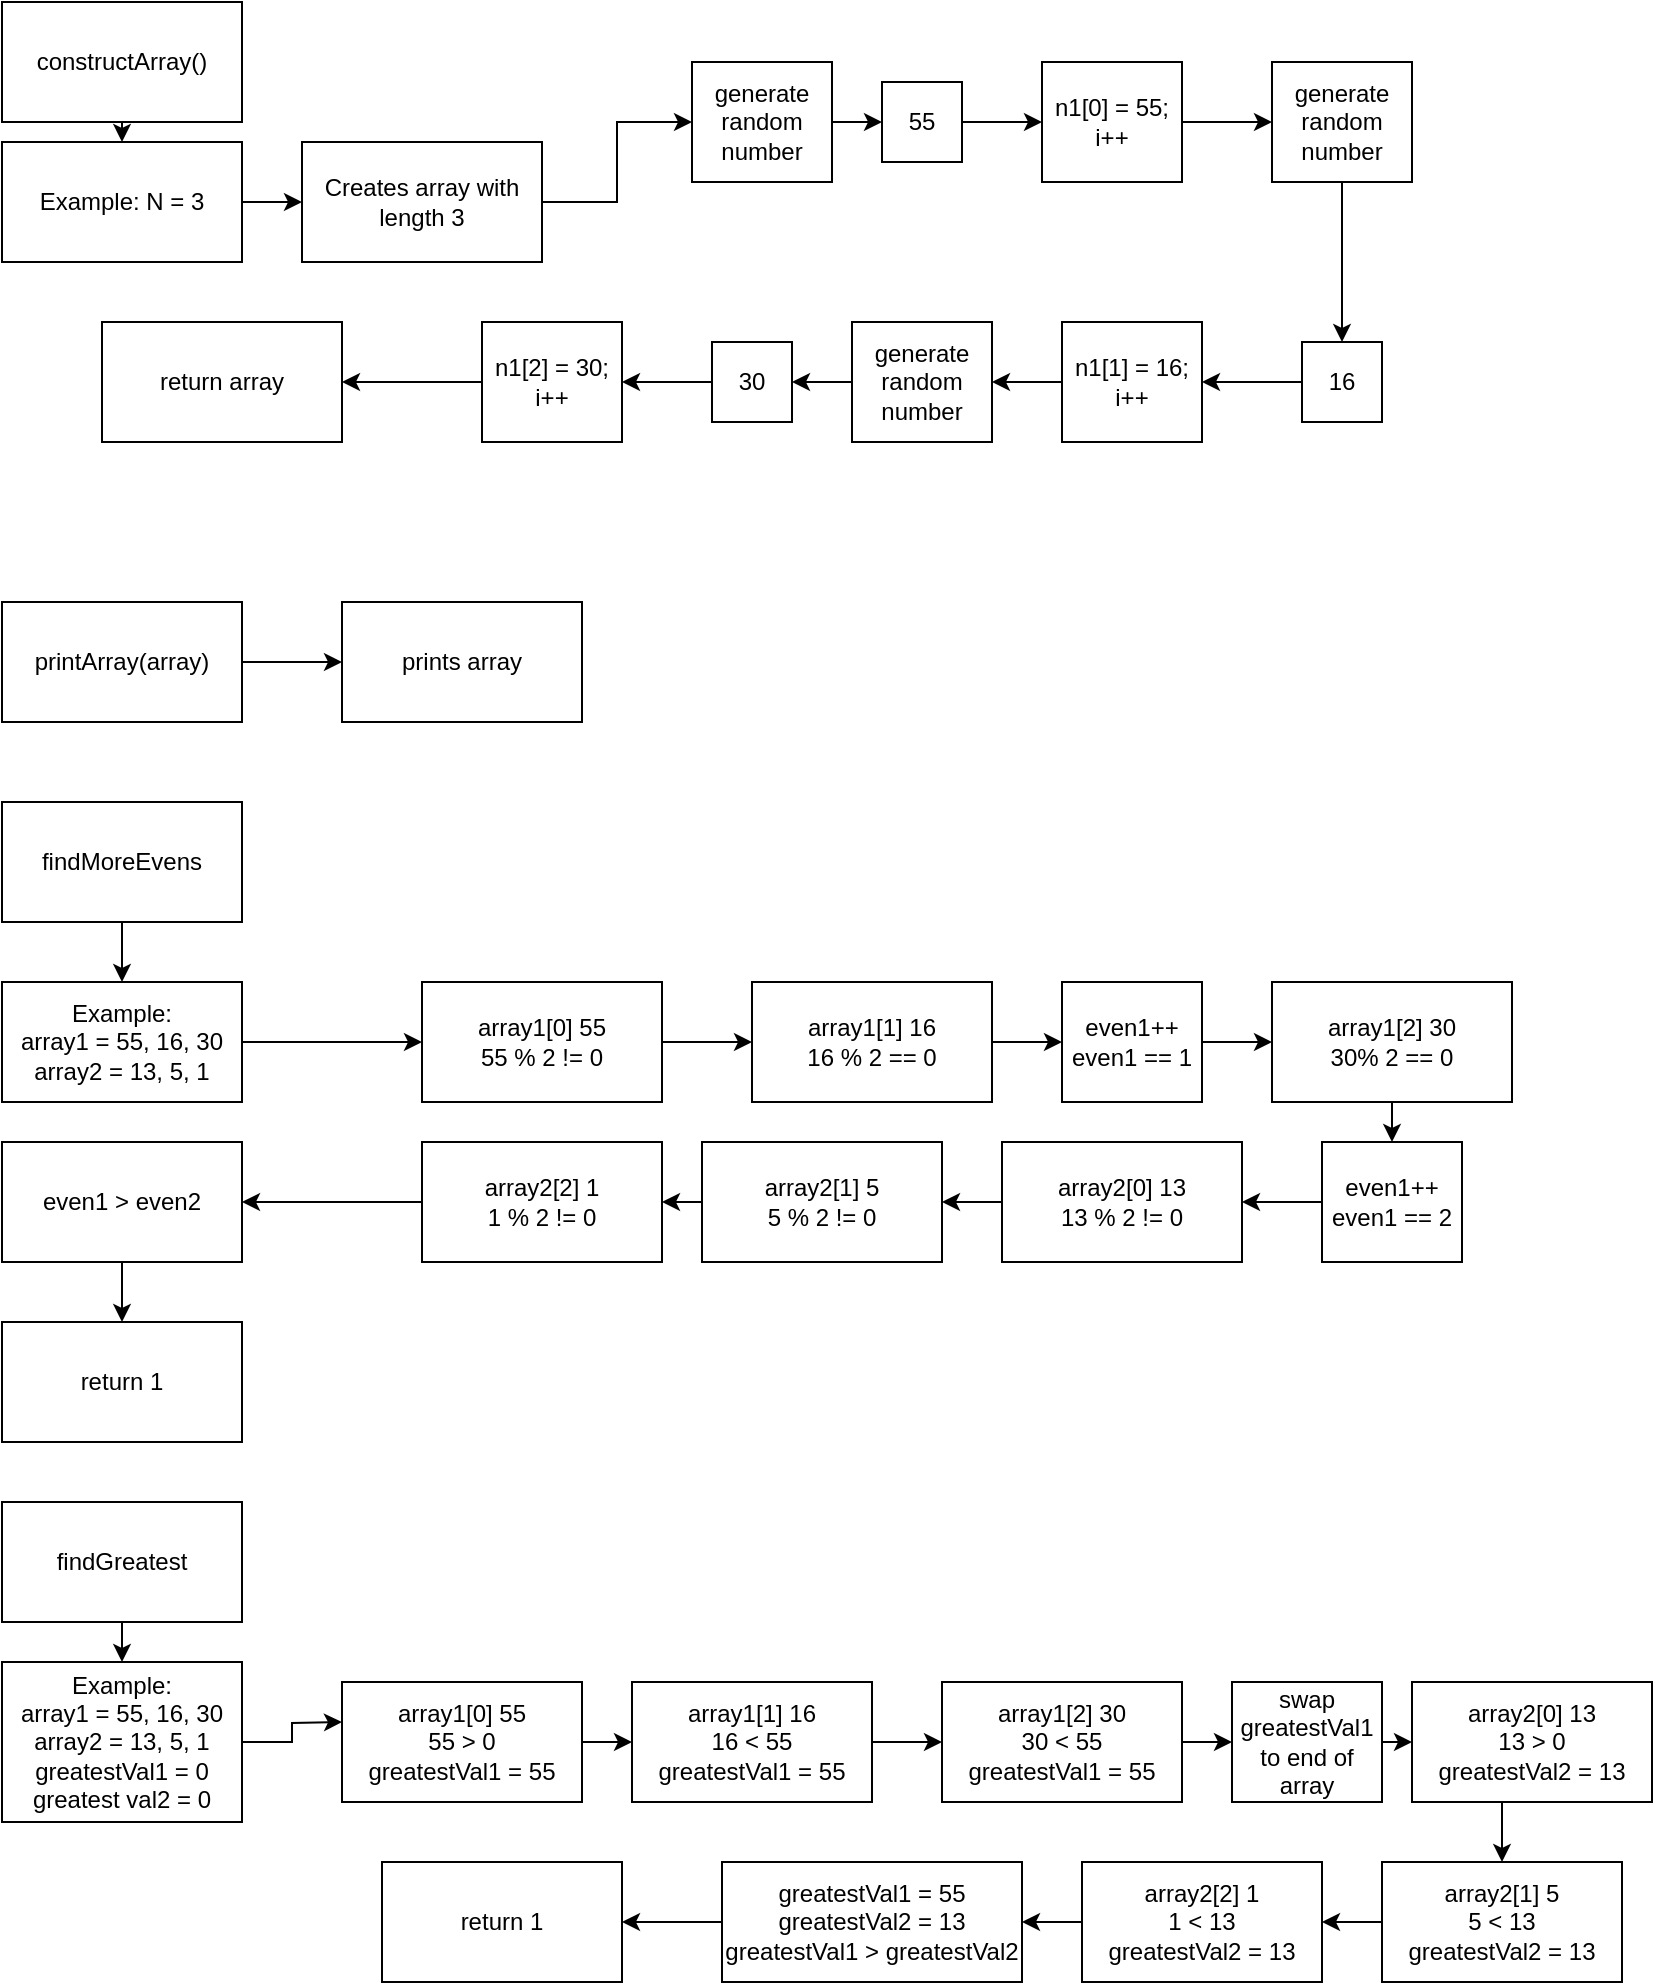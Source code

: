 <mxfile version="17.4.5" type="device"><diagram id="GE2GdLgupgrOokilUDbb" name="Page-1"><mxGraphModel dx="1422" dy="705" grid="1" gridSize="10" guides="1" tooltips="1" connect="1" arrows="1" fold="1" page="1" pageScale="1" pageWidth="850" pageHeight="1100" math="0" shadow="0"><root><mxCell id="0"/><mxCell id="1" parent="0"/><mxCell id="51tTusY-HZ_4njLrGeAd-35" style="edgeStyle=orthogonalEdgeStyle;rounded=0;orthogonalLoop=1;jettySize=auto;html=1;exitX=1;exitY=0.5;exitDx=0;exitDy=0;entryX=0;entryY=0.5;entryDx=0;entryDy=0;" edge="1" parent="1" source="51tTusY-HZ_4njLrGeAd-3" target="51tTusY-HZ_4njLrGeAd-34"><mxGeometry relative="1" as="geometry"/></mxCell><mxCell id="51tTusY-HZ_4njLrGeAd-3" value="Example: N = 3" style="rounded=0;whiteSpace=wrap;html=1;" vertex="1" parent="1"><mxGeometry x="10" y="80" width="120" height="60" as="geometry"/></mxCell><mxCell id="51tTusY-HZ_4njLrGeAd-23" style="edgeStyle=orthogonalEdgeStyle;rounded=0;orthogonalLoop=1;jettySize=auto;html=1;exitX=1;exitY=0.5;exitDx=0;exitDy=0;entryX=0;entryY=0.5;entryDx=0;entryDy=0;" edge="1" parent="1" source="51tTusY-HZ_4njLrGeAd-6" target="51tTusY-HZ_4njLrGeAd-20"><mxGeometry relative="1" as="geometry"/></mxCell><mxCell id="51tTusY-HZ_4njLrGeAd-6" value="55" style="rounded=0;whiteSpace=wrap;html=1;" vertex="1" parent="1"><mxGeometry x="450" y="50" width="40" height="40" as="geometry"/></mxCell><mxCell id="51tTusY-HZ_4njLrGeAd-33" style="edgeStyle=orthogonalEdgeStyle;rounded=0;orthogonalLoop=1;jettySize=auto;html=1;exitX=0;exitY=0.5;exitDx=0;exitDy=0;entryX=1;entryY=0.5;entryDx=0;entryDy=0;" edge="1" parent="1" source="51tTusY-HZ_4njLrGeAd-7" target="51tTusY-HZ_4njLrGeAd-32"><mxGeometry relative="1" as="geometry"/></mxCell><mxCell id="51tTusY-HZ_4njLrGeAd-7" value="30" style="rounded=0;whiteSpace=wrap;html=1;" vertex="1" parent="1"><mxGeometry x="365" y="180" width="40" height="40" as="geometry"/></mxCell><mxCell id="51tTusY-HZ_4njLrGeAd-28" style="edgeStyle=orthogonalEdgeStyle;rounded=0;orthogonalLoop=1;jettySize=auto;html=1;exitX=0;exitY=0.5;exitDx=0;exitDy=0;entryX=1;entryY=0.5;entryDx=0;entryDy=0;" edge="1" parent="1" source="51tTusY-HZ_4njLrGeAd-10" target="51tTusY-HZ_4njLrGeAd-27"><mxGeometry relative="1" as="geometry"/></mxCell><mxCell id="51tTusY-HZ_4njLrGeAd-10" value="16" style="rounded=0;whiteSpace=wrap;html=1;" vertex="1" parent="1"><mxGeometry x="660" y="180" width="40" height="40" as="geometry"/></mxCell><mxCell id="51tTusY-HZ_4njLrGeAd-22" style="edgeStyle=orthogonalEdgeStyle;rounded=0;orthogonalLoop=1;jettySize=auto;html=1;exitX=1;exitY=0.5;exitDx=0;exitDy=0;entryX=0;entryY=0.5;entryDx=0;entryDy=0;" edge="1" parent="1" source="51tTusY-HZ_4njLrGeAd-16" target="51tTusY-HZ_4njLrGeAd-6"><mxGeometry relative="1" as="geometry"/></mxCell><mxCell id="51tTusY-HZ_4njLrGeAd-16" value="generate random number" style="rounded=0;whiteSpace=wrap;html=1;" vertex="1" parent="1"><mxGeometry x="355" y="40" width="70" height="60" as="geometry"/></mxCell><mxCell id="51tTusY-HZ_4njLrGeAd-25" style="edgeStyle=orthogonalEdgeStyle;rounded=0;orthogonalLoop=1;jettySize=auto;html=1;exitX=1;exitY=0.5;exitDx=0;exitDy=0;entryX=0;entryY=0.5;entryDx=0;entryDy=0;" edge="1" parent="1" source="51tTusY-HZ_4njLrGeAd-20" target="51tTusY-HZ_4njLrGeAd-24"><mxGeometry relative="1" as="geometry"/></mxCell><mxCell id="51tTusY-HZ_4njLrGeAd-20" value="n1[0] = 55;&lt;br&gt;i++" style="rounded=0;whiteSpace=wrap;html=1;" vertex="1" parent="1"><mxGeometry x="530" y="40" width="70" height="60" as="geometry"/></mxCell><mxCell id="51tTusY-HZ_4njLrGeAd-26" style="edgeStyle=orthogonalEdgeStyle;rounded=0;orthogonalLoop=1;jettySize=auto;html=1;exitX=0.5;exitY=1;exitDx=0;exitDy=0;entryX=0.5;entryY=0;entryDx=0;entryDy=0;" edge="1" parent="1" source="51tTusY-HZ_4njLrGeAd-24" target="51tTusY-HZ_4njLrGeAd-10"><mxGeometry relative="1" as="geometry"/></mxCell><mxCell id="51tTusY-HZ_4njLrGeAd-24" value="generate random number" style="rounded=0;whiteSpace=wrap;html=1;" vertex="1" parent="1"><mxGeometry x="645" y="40" width="70" height="60" as="geometry"/></mxCell><mxCell id="51tTusY-HZ_4njLrGeAd-30" style="edgeStyle=orthogonalEdgeStyle;rounded=0;orthogonalLoop=1;jettySize=auto;html=1;exitX=0;exitY=0.5;exitDx=0;exitDy=0;entryX=1;entryY=0.5;entryDx=0;entryDy=0;" edge="1" parent="1" source="51tTusY-HZ_4njLrGeAd-27" target="51tTusY-HZ_4njLrGeAd-29"><mxGeometry relative="1" as="geometry"/></mxCell><mxCell id="51tTusY-HZ_4njLrGeAd-27" value="n1[1] = 16;&lt;br&gt;i++" style="rounded=0;whiteSpace=wrap;html=1;" vertex="1" parent="1"><mxGeometry x="540" y="170" width="70" height="60" as="geometry"/></mxCell><mxCell id="51tTusY-HZ_4njLrGeAd-31" style="edgeStyle=orthogonalEdgeStyle;rounded=0;orthogonalLoop=1;jettySize=auto;html=1;exitX=0;exitY=0.5;exitDx=0;exitDy=0;entryX=1;entryY=0.5;entryDx=0;entryDy=0;" edge="1" parent="1" source="51tTusY-HZ_4njLrGeAd-29" target="51tTusY-HZ_4njLrGeAd-7"><mxGeometry relative="1" as="geometry"/></mxCell><mxCell id="51tTusY-HZ_4njLrGeAd-29" value="generate random number" style="rounded=0;whiteSpace=wrap;html=1;" vertex="1" parent="1"><mxGeometry x="435" y="170" width="70" height="60" as="geometry"/></mxCell><mxCell id="51tTusY-HZ_4njLrGeAd-38" style="edgeStyle=orthogonalEdgeStyle;rounded=0;orthogonalLoop=1;jettySize=auto;html=1;exitX=0;exitY=0.5;exitDx=0;exitDy=0;entryX=1;entryY=0.5;entryDx=0;entryDy=0;" edge="1" parent="1" source="51tTusY-HZ_4njLrGeAd-32" target="51tTusY-HZ_4njLrGeAd-37"><mxGeometry relative="1" as="geometry"/></mxCell><mxCell id="51tTusY-HZ_4njLrGeAd-32" value="n1[2] = 30;&lt;br&gt;i++" style="rounded=0;whiteSpace=wrap;html=1;" vertex="1" parent="1"><mxGeometry x="250" y="170" width="70" height="60" as="geometry"/></mxCell><mxCell id="51tTusY-HZ_4njLrGeAd-36" style="edgeStyle=orthogonalEdgeStyle;rounded=0;orthogonalLoop=1;jettySize=auto;html=1;exitX=1;exitY=0.5;exitDx=0;exitDy=0;entryX=0;entryY=0.5;entryDx=0;entryDy=0;" edge="1" parent="1" source="51tTusY-HZ_4njLrGeAd-34" target="51tTusY-HZ_4njLrGeAd-16"><mxGeometry relative="1" as="geometry"/></mxCell><mxCell id="51tTusY-HZ_4njLrGeAd-34" value="Creates array with length 3" style="rounded=0;whiteSpace=wrap;html=1;" vertex="1" parent="1"><mxGeometry x="160" y="80" width="120" height="60" as="geometry"/></mxCell><mxCell id="51tTusY-HZ_4njLrGeAd-37" value="return array" style="rounded=0;whiteSpace=wrap;html=1;" vertex="1" parent="1"><mxGeometry x="60" y="170" width="120" height="60" as="geometry"/></mxCell><mxCell id="51tTusY-HZ_4njLrGeAd-43" style="edgeStyle=orthogonalEdgeStyle;rounded=0;orthogonalLoop=1;jettySize=auto;html=1;exitX=0.5;exitY=1;exitDx=0;exitDy=0;entryX=0.5;entryY=0;entryDx=0;entryDy=0;" edge="1" parent="1" source="51tTusY-HZ_4njLrGeAd-39" target="51tTusY-HZ_4njLrGeAd-3"><mxGeometry relative="1" as="geometry"/></mxCell><mxCell id="51tTusY-HZ_4njLrGeAd-39" value="constructArray()" style="rounded=0;whiteSpace=wrap;html=1;" vertex="1" parent="1"><mxGeometry x="10" y="10" width="120" height="60" as="geometry"/></mxCell><mxCell id="51tTusY-HZ_4njLrGeAd-42" style="edgeStyle=orthogonalEdgeStyle;rounded=0;orthogonalLoop=1;jettySize=auto;html=1;exitX=1;exitY=0.5;exitDx=0;exitDy=0;entryX=0;entryY=0.5;entryDx=0;entryDy=0;" edge="1" parent="1" source="51tTusY-HZ_4njLrGeAd-40" target="51tTusY-HZ_4njLrGeAd-41"><mxGeometry relative="1" as="geometry"/></mxCell><mxCell id="51tTusY-HZ_4njLrGeAd-40" value="printArray(array)" style="rounded=0;whiteSpace=wrap;html=1;" vertex="1" parent="1"><mxGeometry x="10" y="310" width="120" height="60" as="geometry"/></mxCell><mxCell id="51tTusY-HZ_4njLrGeAd-41" value="prints array" style="rounded=0;whiteSpace=wrap;html=1;" vertex="1" parent="1"><mxGeometry x="180" y="310" width="120" height="60" as="geometry"/></mxCell><mxCell id="51tTusY-HZ_4njLrGeAd-46" style="edgeStyle=orthogonalEdgeStyle;rounded=0;orthogonalLoop=1;jettySize=auto;html=1;exitX=0.5;exitY=1;exitDx=0;exitDy=0;entryX=0.5;entryY=0;entryDx=0;entryDy=0;" edge="1" parent="1" source="51tTusY-HZ_4njLrGeAd-44" target="51tTusY-HZ_4njLrGeAd-45"><mxGeometry relative="1" as="geometry"/></mxCell><mxCell id="51tTusY-HZ_4njLrGeAd-44" value="findMoreEvens" style="rounded=0;whiteSpace=wrap;html=1;" vertex="1" parent="1"><mxGeometry x="10" y="410" width="120" height="60" as="geometry"/></mxCell><mxCell id="51tTusY-HZ_4njLrGeAd-48" style="edgeStyle=orthogonalEdgeStyle;rounded=0;orthogonalLoop=1;jettySize=auto;html=1;exitX=1;exitY=0.5;exitDx=0;exitDy=0;entryX=0;entryY=0.5;entryDx=0;entryDy=0;" edge="1" parent="1" source="51tTusY-HZ_4njLrGeAd-45" target="51tTusY-HZ_4njLrGeAd-47"><mxGeometry relative="1" as="geometry"/></mxCell><mxCell id="51tTusY-HZ_4njLrGeAd-45" value="Example:&lt;br&gt;array1 = 55, 16, 30&lt;br&gt;array2 = 13, 5, 1" style="rounded=0;whiteSpace=wrap;html=1;" vertex="1" parent="1"><mxGeometry x="10" y="500" width="120" height="60" as="geometry"/></mxCell><mxCell id="51tTusY-HZ_4njLrGeAd-51" style="edgeStyle=orthogonalEdgeStyle;rounded=0;orthogonalLoop=1;jettySize=auto;html=1;exitX=1;exitY=0.5;exitDx=0;exitDy=0;entryX=0;entryY=0.5;entryDx=0;entryDy=0;" edge="1" parent="1" source="51tTusY-HZ_4njLrGeAd-47" target="51tTusY-HZ_4njLrGeAd-50"><mxGeometry relative="1" as="geometry"/></mxCell><mxCell id="51tTusY-HZ_4njLrGeAd-47" value="array1[0] 55&lt;br&gt;55 % 2 != 0" style="rounded=0;whiteSpace=wrap;html=1;" vertex="1" parent="1"><mxGeometry x="220" y="500" width="120" height="60" as="geometry"/></mxCell><mxCell id="51tTusY-HZ_4njLrGeAd-49" value="return 1" style="rounded=0;whiteSpace=wrap;html=1;" vertex="1" parent="1"><mxGeometry x="10" y="670" width="120" height="60" as="geometry"/></mxCell><mxCell id="51tTusY-HZ_4njLrGeAd-53" style="edgeStyle=orthogonalEdgeStyle;rounded=0;orthogonalLoop=1;jettySize=auto;html=1;exitX=1;exitY=0.5;exitDx=0;exitDy=0;entryX=0;entryY=0.5;entryDx=0;entryDy=0;" edge="1" parent="1" source="51tTusY-HZ_4njLrGeAd-50" target="51tTusY-HZ_4njLrGeAd-52"><mxGeometry relative="1" as="geometry"/></mxCell><mxCell id="51tTusY-HZ_4njLrGeAd-50" value="&lt;span&gt;array1[1] 16&lt;/span&gt;&lt;br&gt;&lt;span&gt;16 % 2 == 0&lt;br&gt;&lt;/span&gt;" style="rounded=0;whiteSpace=wrap;html=1;" vertex="1" parent="1"><mxGeometry x="385" y="500" width="120" height="60" as="geometry"/></mxCell><mxCell id="51tTusY-HZ_4njLrGeAd-55" style="edgeStyle=orthogonalEdgeStyle;rounded=0;orthogonalLoop=1;jettySize=auto;html=1;exitX=1;exitY=0.5;exitDx=0;exitDy=0;entryX=0;entryY=0.5;entryDx=0;entryDy=0;" edge="1" parent="1" source="51tTusY-HZ_4njLrGeAd-52" target="51tTusY-HZ_4njLrGeAd-54"><mxGeometry relative="1" as="geometry"/></mxCell><mxCell id="51tTusY-HZ_4njLrGeAd-52" value="even1++&lt;br&gt;even1 == 1" style="rounded=0;whiteSpace=wrap;html=1;" vertex="1" parent="1"><mxGeometry x="540" y="500" width="70" height="60" as="geometry"/></mxCell><mxCell id="51tTusY-HZ_4njLrGeAd-57" style="edgeStyle=orthogonalEdgeStyle;rounded=0;orthogonalLoop=1;jettySize=auto;html=1;exitX=0.5;exitY=1;exitDx=0;exitDy=0;entryX=0.5;entryY=0;entryDx=0;entryDy=0;" edge="1" parent="1" source="51tTusY-HZ_4njLrGeAd-54" target="51tTusY-HZ_4njLrGeAd-56"><mxGeometry relative="1" as="geometry"/></mxCell><mxCell id="51tTusY-HZ_4njLrGeAd-54" value="&lt;span&gt;array1[2] 30&lt;/span&gt;&lt;br&gt;&lt;span&gt;30% 2 == 0&lt;br&gt;&lt;/span&gt;" style="rounded=0;whiteSpace=wrap;html=1;" vertex="1" parent="1"><mxGeometry x="645" y="500" width="120" height="60" as="geometry"/></mxCell><mxCell id="51tTusY-HZ_4njLrGeAd-58" style="edgeStyle=orthogonalEdgeStyle;rounded=0;orthogonalLoop=1;jettySize=auto;html=1;exitX=0;exitY=0.5;exitDx=0;exitDy=0;" edge="1" parent="1" source="51tTusY-HZ_4njLrGeAd-56"><mxGeometry relative="1" as="geometry"><mxPoint x="630" y="610" as="targetPoint"/></mxGeometry></mxCell><mxCell id="51tTusY-HZ_4njLrGeAd-56" value="even1++&lt;br&gt;even1 == 2" style="rounded=0;whiteSpace=wrap;html=1;" vertex="1" parent="1"><mxGeometry x="670" y="580" width="70" height="60" as="geometry"/></mxCell><mxCell id="51tTusY-HZ_4njLrGeAd-62" style="edgeStyle=orthogonalEdgeStyle;rounded=0;orthogonalLoop=1;jettySize=auto;html=1;exitX=0;exitY=0.5;exitDx=0;exitDy=0;entryX=1;entryY=0.5;entryDx=0;entryDy=0;" edge="1" parent="1" source="51tTusY-HZ_4njLrGeAd-59" target="51tTusY-HZ_4njLrGeAd-61"><mxGeometry relative="1" as="geometry"/></mxCell><mxCell id="51tTusY-HZ_4njLrGeAd-59" value="array2[0] 13&lt;br&gt;13 % 2 != 0" style="rounded=0;whiteSpace=wrap;html=1;" vertex="1" parent="1"><mxGeometry x="510" y="580" width="120" height="60" as="geometry"/></mxCell><mxCell id="51tTusY-HZ_4njLrGeAd-65" style="edgeStyle=orthogonalEdgeStyle;rounded=0;orthogonalLoop=1;jettySize=auto;html=1;exitX=0;exitY=0.5;exitDx=0;exitDy=0;entryX=1;entryY=0.5;entryDx=0;entryDy=0;" edge="1" parent="1" source="51tTusY-HZ_4njLrGeAd-60" target="51tTusY-HZ_4njLrGeAd-64"><mxGeometry relative="1" as="geometry"/></mxCell><mxCell id="51tTusY-HZ_4njLrGeAd-60" value="array2[2] 1&lt;br&gt;1 % 2 != 0" style="rounded=0;whiteSpace=wrap;html=1;" vertex="1" parent="1"><mxGeometry x="220" y="580" width="120" height="60" as="geometry"/></mxCell><mxCell id="51tTusY-HZ_4njLrGeAd-63" style="edgeStyle=orthogonalEdgeStyle;rounded=0;orthogonalLoop=1;jettySize=auto;html=1;exitX=0;exitY=0.5;exitDx=0;exitDy=0;entryX=1;entryY=0.5;entryDx=0;entryDy=0;" edge="1" parent="1" source="51tTusY-HZ_4njLrGeAd-61" target="51tTusY-HZ_4njLrGeAd-60"><mxGeometry relative="1" as="geometry"/></mxCell><mxCell id="51tTusY-HZ_4njLrGeAd-61" value="array2[1] 5&lt;br&gt;5 % 2 != 0" style="rounded=0;whiteSpace=wrap;html=1;" vertex="1" parent="1"><mxGeometry x="360" y="580" width="120" height="60" as="geometry"/></mxCell><mxCell id="51tTusY-HZ_4njLrGeAd-66" style="edgeStyle=orthogonalEdgeStyle;rounded=0;orthogonalLoop=1;jettySize=auto;html=1;exitX=0.5;exitY=1;exitDx=0;exitDy=0;entryX=0.5;entryY=0;entryDx=0;entryDy=0;" edge="1" parent="1" source="51tTusY-HZ_4njLrGeAd-64" target="51tTusY-HZ_4njLrGeAd-49"><mxGeometry relative="1" as="geometry"/></mxCell><mxCell id="51tTusY-HZ_4njLrGeAd-64" value="even1 &amp;gt; even2" style="rounded=0;whiteSpace=wrap;html=1;" vertex="1" parent="1"><mxGeometry x="10" y="580" width="120" height="60" as="geometry"/></mxCell><mxCell id="51tTusY-HZ_4njLrGeAd-69" style="edgeStyle=orthogonalEdgeStyle;rounded=0;orthogonalLoop=1;jettySize=auto;html=1;exitX=0.5;exitY=1;exitDx=0;exitDy=0;entryX=0.5;entryY=0;entryDx=0;entryDy=0;" edge="1" parent="1" source="51tTusY-HZ_4njLrGeAd-67" target="51tTusY-HZ_4njLrGeAd-68"><mxGeometry relative="1" as="geometry"/></mxCell><mxCell id="51tTusY-HZ_4njLrGeAd-67" value="findGreatest" style="rounded=0;whiteSpace=wrap;html=1;" vertex="1" parent="1"><mxGeometry x="10" y="760" width="120" height="60" as="geometry"/></mxCell><mxCell id="51tTusY-HZ_4njLrGeAd-70" style="edgeStyle=orthogonalEdgeStyle;rounded=0;orthogonalLoop=1;jettySize=auto;html=1;exitX=1;exitY=0.5;exitDx=0;exitDy=0;" edge="1" parent="1" source="51tTusY-HZ_4njLrGeAd-68"><mxGeometry relative="1" as="geometry"><mxPoint x="180" y="870" as="targetPoint"/></mxGeometry></mxCell><mxCell id="51tTusY-HZ_4njLrGeAd-68" value="Example:&lt;br&gt;array1 = 55, 16, 30&lt;br&gt;array2 = 13, 5, 1&lt;br&gt;greatestVal1 = 0&lt;br&gt;greatest val2 = 0" style="rounded=0;whiteSpace=wrap;html=1;" vertex="1" parent="1"><mxGeometry x="10" y="840" width="120" height="80" as="geometry"/></mxCell><mxCell id="51tTusY-HZ_4njLrGeAd-74" style="edgeStyle=orthogonalEdgeStyle;rounded=0;orthogonalLoop=1;jettySize=auto;html=1;exitX=1;exitY=0.5;exitDx=0;exitDy=0;entryX=0;entryY=0.5;entryDx=0;entryDy=0;" edge="1" parent="1" source="51tTusY-HZ_4njLrGeAd-72" target="51tTusY-HZ_4njLrGeAd-73"><mxGeometry relative="1" as="geometry"/></mxCell><mxCell id="51tTusY-HZ_4njLrGeAd-72" value="array1[0] 55&lt;br&gt;55 &amp;gt; 0&lt;br&gt;greatestVal1 = 55" style="rounded=0;whiteSpace=wrap;html=1;" vertex="1" parent="1"><mxGeometry x="180" y="850" width="120" height="60" as="geometry"/></mxCell><mxCell id="51tTusY-HZ_4njLrGeAd-76" style="edgeStyle=orthogonalEdgeStyle;rounded=0;orthogonalLoop=1;jettySize=auto;html=1;exitX=1;exitY=0.5;exitDx=0;exitDy=0;entryX=0;entryY=0.5;entryDx=0;entryDy=0;" edge="1" parent="1" source="51tTusY-HZ_4njLrGeAd-73" target="51tTusY-HZ_4njLrGeAd-75"><mxGeometry relative="1" as="geometry"/></mxCell><mxCell id="51tTusY-HZ_4njLrGeAd-73" value="&lt;span&gt;array1[1] 16&lt;/span&gt;&lt;br&gt;&lt;span&gt;16 &amp;lt; 55&lt;br&gt;&lt;/span&gt;greatestVal1 = 55&lt;span&gt;&lt;br&gt;&lt;/span&gt;" style="rounded=0;whiteSpace=wrap;html=1;" vertex="1" parent="1"><mxGeometry x="325" y="850" width="120" height="60" as="geometry"/></mxCell><mxCell id="51tTusY-HZ_4njLrGeAd-84" style="edgeStyle=orthogonalEdgeStyle;rounded=0;orthogonalLoop=1;jettySize=auto;html=1;exitX=1;exitY=0.5;exitDx=0;exitDy=0;entryX=0;entryY=0.5;entryDx=0;entryDy=0;" edge="1" parent="1" source="51tTusY-HZ_4njLrGeAd-75" target="51tTusY-HZ_4njLrGeAd-83"><mxGeometry relative="1" as="geometry"/></mxCell><mxCell id="51tTusY-HZ_4njLrGeAd-75" value="&lt;span&gt;array1[2] 30&lt;/span&gt;&lt;br&gt;&lt;span&gt;30 &amp;lt; 55&lt;br&gt;greatestVal1 = 55&lt;br&gt;&lt;/span&gt;" style="rounded=0;whiteSpace=wrap;html=1;" vertex="1" parent="1"><mxGeometry x="480" y="850" width="120" height="60" as="geometry"/></mxCell><mxCell id="51tTusY-HZ_4njLrGeAd-82" style="edgeStyle=orthogonalEdgeStyle;rounded=0;orthogonalLoop=1;jettySize=auto;html=1;exitX=0.5;exitY=1;exitDx=0;exitDy=0;entryX=0.5;entryY=0;entryDx=0;entryDy=0;" edge="1" parent="1" source="51tTusY-HZ_4njLrGeAd-78" target="51tTusY-HZ_4njLrGeAd-80"><mxGeometry relative="1" as="geometry"/></mxCell><mxCell id="51tTusY-HZ_4njLrGeAd-78" value="array2[0] 13&lt;br&gt;13 &amp;gt; 0&lt;br&gt;greatestVal2 = 13" style="rounded=0;whiteSpace=wrap;html=1;" vertex="1" parent="1"><mxGeometry x="715" y="850" width="120" height="60" as="geometry"/></mxCell><mxCell id="51tTusY-HZ_4njLrGeAd-86" style="edgeStyle=orthogonalEdgeStyle;rounded=0;orthogonalLoop=1;jettySize=auto;html=1;exitX=0;exitY=0.5;exitDx=0;exitDy=0;entryX=1;entryY=0.5;entryDx=0;entryDy=0;" edge="1" parent="1" source="51tTusY-HZ_4njLrGeAd-80" target="51tTusY-HZ_4njLrGeAd-81"><mxGeometry relative="1" as="geometry"/></mxCell><mxCell id="51tTusY-HZ_4njLrGeAd-80" value="&lt;span&gt;array2[1] 5&lt;/span&gt;&lt;br&gt;&lt;span&gt;5 &amp;lt; 13&lt;br&gt;&lt;/span&gt;greatestVal2 = 13&lt;span&gt;&lt;br&gt;&lt;/span&gt;" style="rounded=0;whiteSpace=wrap;html=1;" vertex="1" parent="1"><mxGeometry x="700" y="940" width="120" height="60" as="geometry"/></mxCell><mxCell id="51tTusY-HZ_4njLrGeAd-88" style="edgeStyle=orthogonalEdgeStyle;rounded=0;orthogonalLoop=1;jettySize=auto;html=1;exitX=0;exitY=0.5;exitDx=0;exitDy=0;entryX=1;entryY=0.5;entryDx=0;entryDy=0;" edge="1" parent="1" source="51tTusY-HZ_4njLrGeAd-81" target="51tTusY-HZ_4njLrGeAd-87"><mxGeometry relative="1" as="geometry"/></mxCell><mxCell id="51tTusY-HZ_4njLrGeAd-81" value="&lt;span&gt;array2[2] 1&lt;br&gt;&lt;/span&gt;&lt;span&gt;1 &amp;lt; 13&lt;br&gt;greatestVal2 = 13&lt;br&gt;&lt;/span&gt;" style="rounded=0;whiteSpace=wrap;html=1;" vertex="1" parent="1"><mxGeometry x="550" y="940" width="120" height="60" as="geometry"/></mxCell><mxCell id="51tTusY-HZ_4njLrGeAd-85" style="edgeStyle=orthogonalEdgeStyle;rounded=0;orthogonalLoop=1;jettySize=auto;html=1;exitX=1;exitY=0.5;exitDx=0;exitDy=0;entryX=0;entryY=0.5;entryDx=0;entryDy=0;" edge="1" parent="1" source="51tTusY-HZ_4njLrGeAd-83" target="51tTusY-HZ_4njLrGeAd-78"><mxGeometry relative="1" as="geometry"/></mxCell><mxCell id="51tTusY-HZ_4njLrGeAd-83" value="swap greatestVal1 to end of array" style="rounded=0;whiteSpace=wrap;html=1;" vertex="1" parent="1"><mxGeometry x="625" y="850" width="75" height="60" as="geometry"/></mxCell><mxCell id="51tTusY-HZ_4njLrGeAd-90" style="edgeStyle=orthogonalEdgeStyle;rounded=0;orthogonalLoop=1;jettySize=auto;html=1;exitX=0;exitY=0.5;exitDx=0;exitDy=0;entryX=1;entryY=0.5;entryDx=0;entryDy=0;" edge="1" parent="1" source="51tTusY-HZ_4njLrGeAd-87" target="51tTusY-HZ_4njLrGeAd-89"><mxGeometry relative="1" as="geometry"/></mxCell><mxCell id="51tTusY-HZ_4njLrGeAd-87" value="greatestVal1 = 55&lt;br&gt;greatestVal2 = 13&lt;br&gt;greatestVal1 &amp;gt; greatestVal2" style="rounded=0;whiteSpace=wrap;html=1;" vertex="1" parent="1"><mxGeometry x="370" y="940" width="150" height="60" as="geometry"/></mxCell><mxCell id="51tTusY-HZ_4njLrGeAd-89" value="return 1" style="rounded=0;whiteSpace=wrap;html=1;" vertex="1" parent="1"><mxGeometry x="200" y="940" width="120" height="60" as="geometry"/></mxCell></root></mxGraphModel></diagram></mxfile>